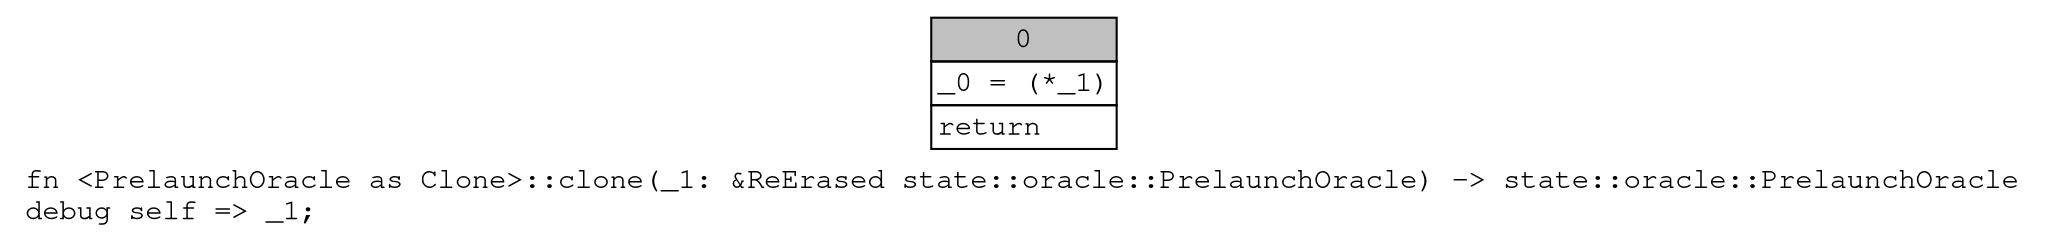 digraph Mir_0_16791 {
    graph [fontname="Courier, monospace"];
    node [fontname="Courier, monospace"];
    edge [fontname="Courier, monospace"];
    label=<fn &lt;PrelaunchOracle as Clone&gt;::clone(_1: &amp;ReErased state::oracle::PrelaunchOracle) -&gt; state::oracle::PrelaunchOracle<br align="left"/>debug self =&gt; _1;<br align="left"/>>;
    bb0__0_16791 [shape="none", label=<<table border="0" cellborder="1" cellspacing="0"><tr><td bgcolor="gray" align="center" colspan="1">0</td></tr><tr><td align="left" balign="left">_0 = (*_1)<br/></td></tr><tr><td align="left">return</td></tr></table>>];
}
